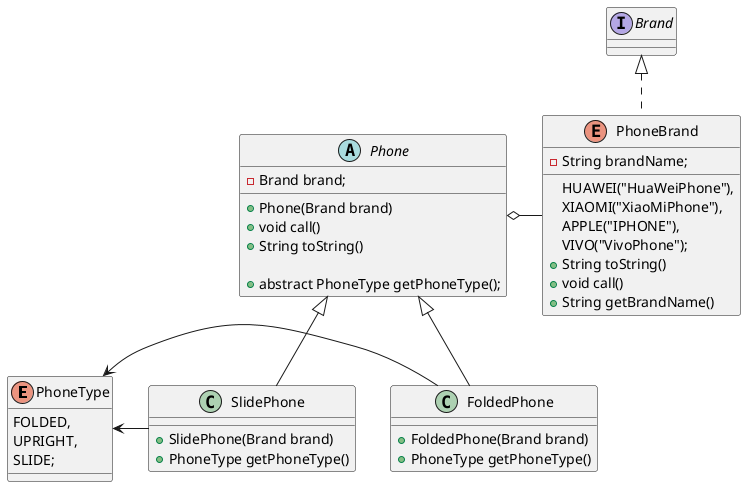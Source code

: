 @startuml
enum PhoneType{
    FOLDED,
    UPRIGHT,
    SLIDE;
}

enum PhoneBrand implements Brand {
    HUAWEI("HuaWeiPhone"),
    XIAOMI("XiaoMiPhone"),
    APPLE("IPHONE"),
    VIVO("VivoPhone");

    - String brandName;
    + String toString()
    + void call()
    + String getBrandName()
}

abstract class Phone {
    - Brand brand;
    + Phone(Brand brand)
    + void call()
    + String toString()

    + abstract PhoneType getPhoneType();
}

class FoldedPhone extends Phone {
    + FoldedPhone(Brand brand)
    + PhoneType getPhoneType()
}

class SlidePhone extends Phone {
    + SlidePhone(Brand brand)
    + PhoneType getPhoneType()
}

Phone o- PhoneBrand
PhoneType <- FoldedPhone
PhoneType <- SlidePhone

@enduml